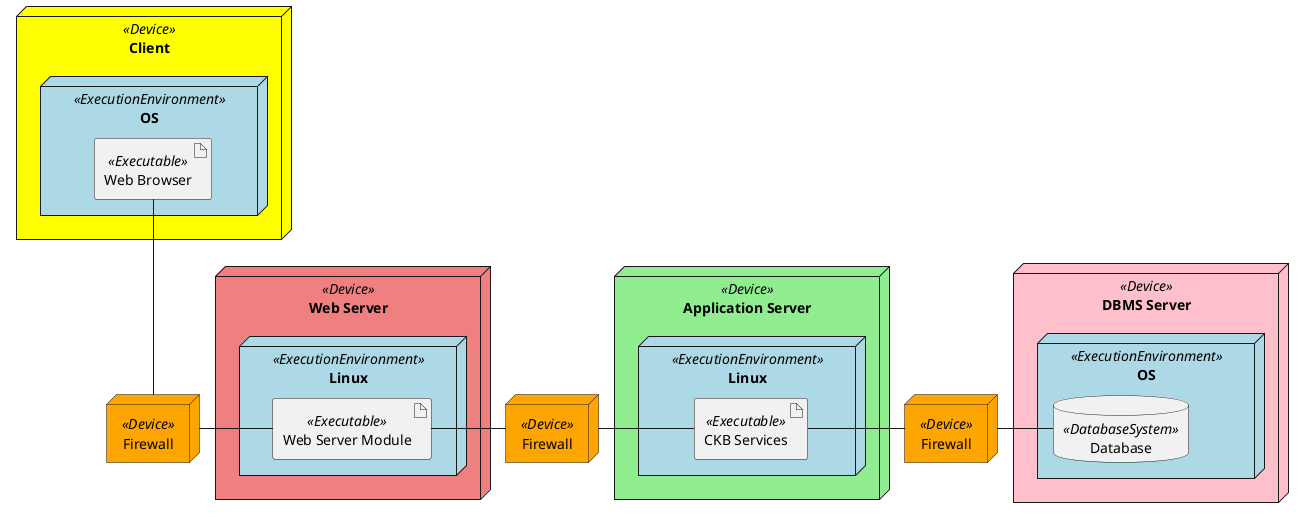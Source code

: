 @startuml
node Client <<Device>> #Yellow{
    node OS <<ExecutionEnvironment>> #LightBlue{
        artifact "Web Browser" as w <<Executable>>
    }
}

node "Web Server" <<Device>> #LightCoral{
    node Linux <<ExecutionEnvironment>> #LightBlue{
        artifact "Web Server Module" as w1 <<Executable>>
    }
}

node "Application Server" <<Device>> #LightGreen{
    node Linux as l <<ExecutionEnvironment>> #LightBlue{
        artifact "CKB Services" as s <<Executable>>
    }
}

node "DBMS Server" <<Device>> #Pink{
    node OS as o <<ExecutionEnvironment>> #LightBlue{
        database "Database" as d <<DatabaseSystem>>{

        }
    }
}

node Firewall as f1 <<Device>> #Orange
node Firewall as f2 <<Device>> #Orange
node Firewall as f3 <<Device>> #Orange

w -- f1
f1 - w1
w1 - f2
f2 - s
s - f3
f3 - d


@enduml